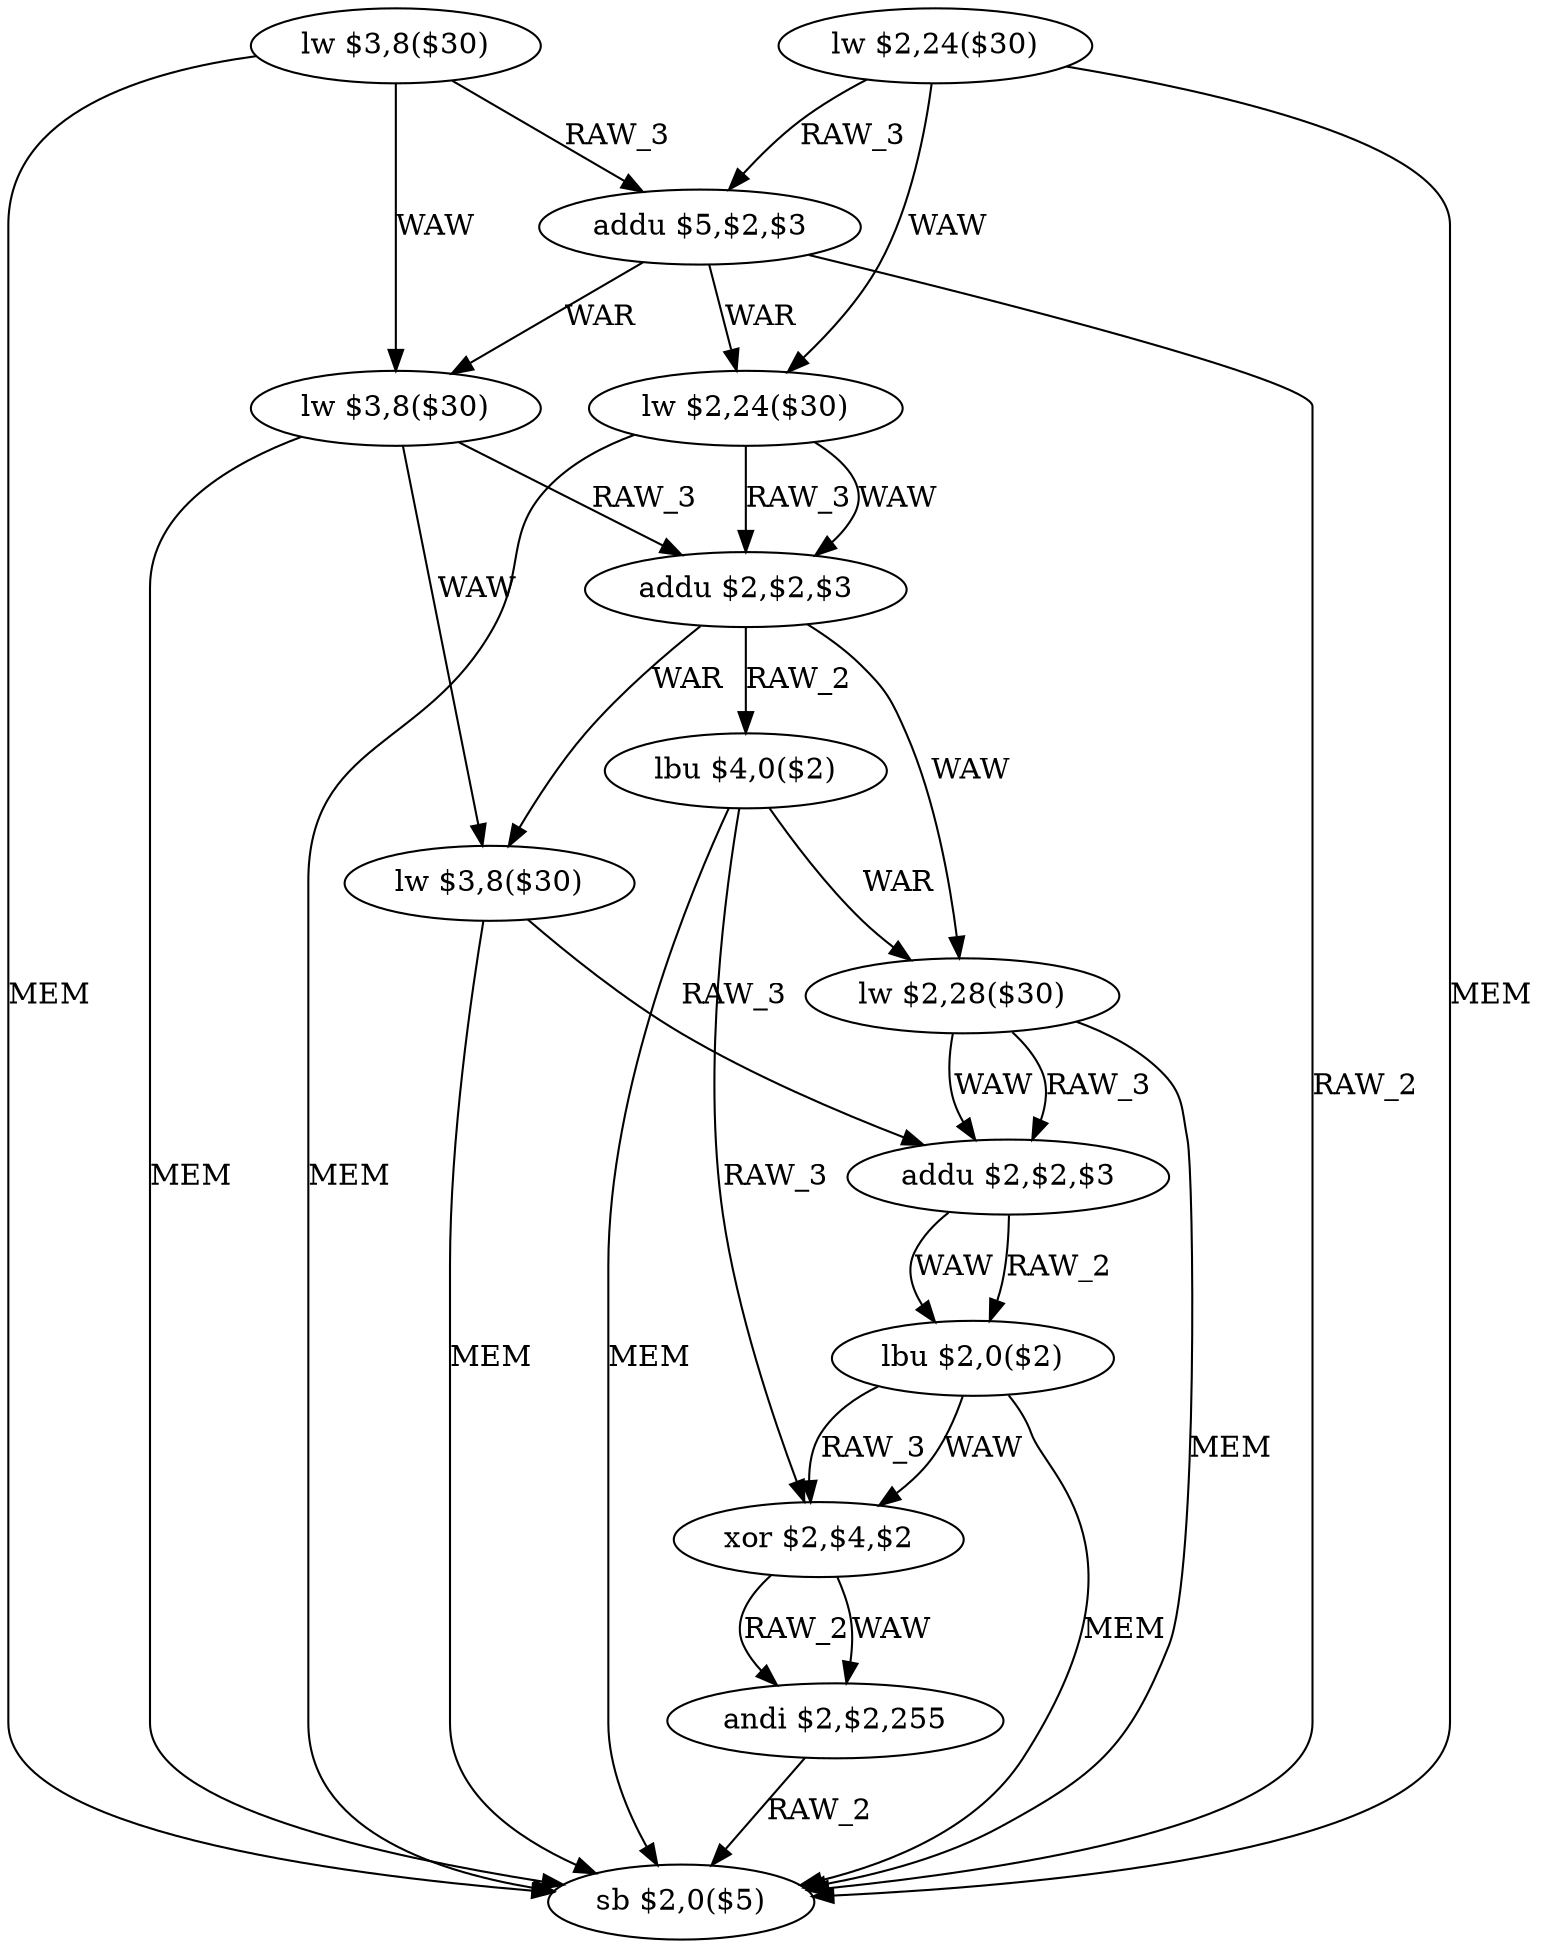 digraph G1 {
node [shape = ellipse];
i0 [label = "lw $3,8($30)"] ;
i0 ->  i2 [label= "RAW_3"];
i0 ->  i3 [label= "WAW"];
i0 ->  i13 [label= "MEM"];
i2 [label = "addu $5,$2,$3"] ;
i2 ->  i3 [label= "WAR"];
i2 ->  i4 [label= "WAR"];
i2 ->  i13 [label= "RAW_2"];
i3 [label = "lw $3,8($30)"] ;
i3 ->  i5 [label= "RAW_3"];
i3 ->  i7 [label= "WAW"];
i3 ->  i13 [label= "MEM"];
i5 [label = "addu $2,$2,$3"] ;
i5 ->  i6 [label= "RAW_2"];
i5 ->  i7 [label= "WAR"];
i5 ->  i8 [label= "WAW"];
i6 [label = "lbu $4,0($2)"] ;
i6 ->  i8 [label= "WAR"];
i6 ->  i11 [label= "RAW_3"];
i6 ->  i13 [label= "MEM"];
i8 [label = "lw $2,28($30)"] ;
i8 ->  i9 [label= "RAW_3"];
i8 ->  i9 [label= "WAW"];
i8 ->  i13 [label= "MEM"];
i9 [label = "addu $2,$2,$3"] ;
i9 ->  i10 [label= "RAW_2"];
i9 ->  i10 [label= "WAW"];
i10 [label = "lbu $2,0($2)"] ;
i10 ->  i11 [label= "RAW_3"];
i10 ->  i11 [label= "WAW"];
i10 ->  i13 [label= "MEM"];
i11 [label = "xor $2,$4,$2"] ;
i11 ->  i12 [label= "RAW_2"];
i11 ->  i12 [label= "WAW"];
i12 [label = "andi $2,$2,255"] ;
i12 ->  i13 [label= "RAW_2"];
i13 [label = "sb $2,0($5)"] ;
i7 [label = "lw $3,8($30)"] ;
i7 ->  i9 [label= "RAW_3"];
i7 ->  i13 [label= "MEM"];
i4 [label = "lw $2,24($30)"] ;
i4 ->  i5 [label= "RAW_3"];
i4 ->  i5 [label= "WAW"];
i4 ->  i13 [label= "MEM"];
i1 [label = "lw $2,24($30)"] ;
i1 ->  i2 [label= "RAW_3"];
i1 ->  i4 [label= "WAW"];
i1 ->  i13 [label= "MEM"];
}
